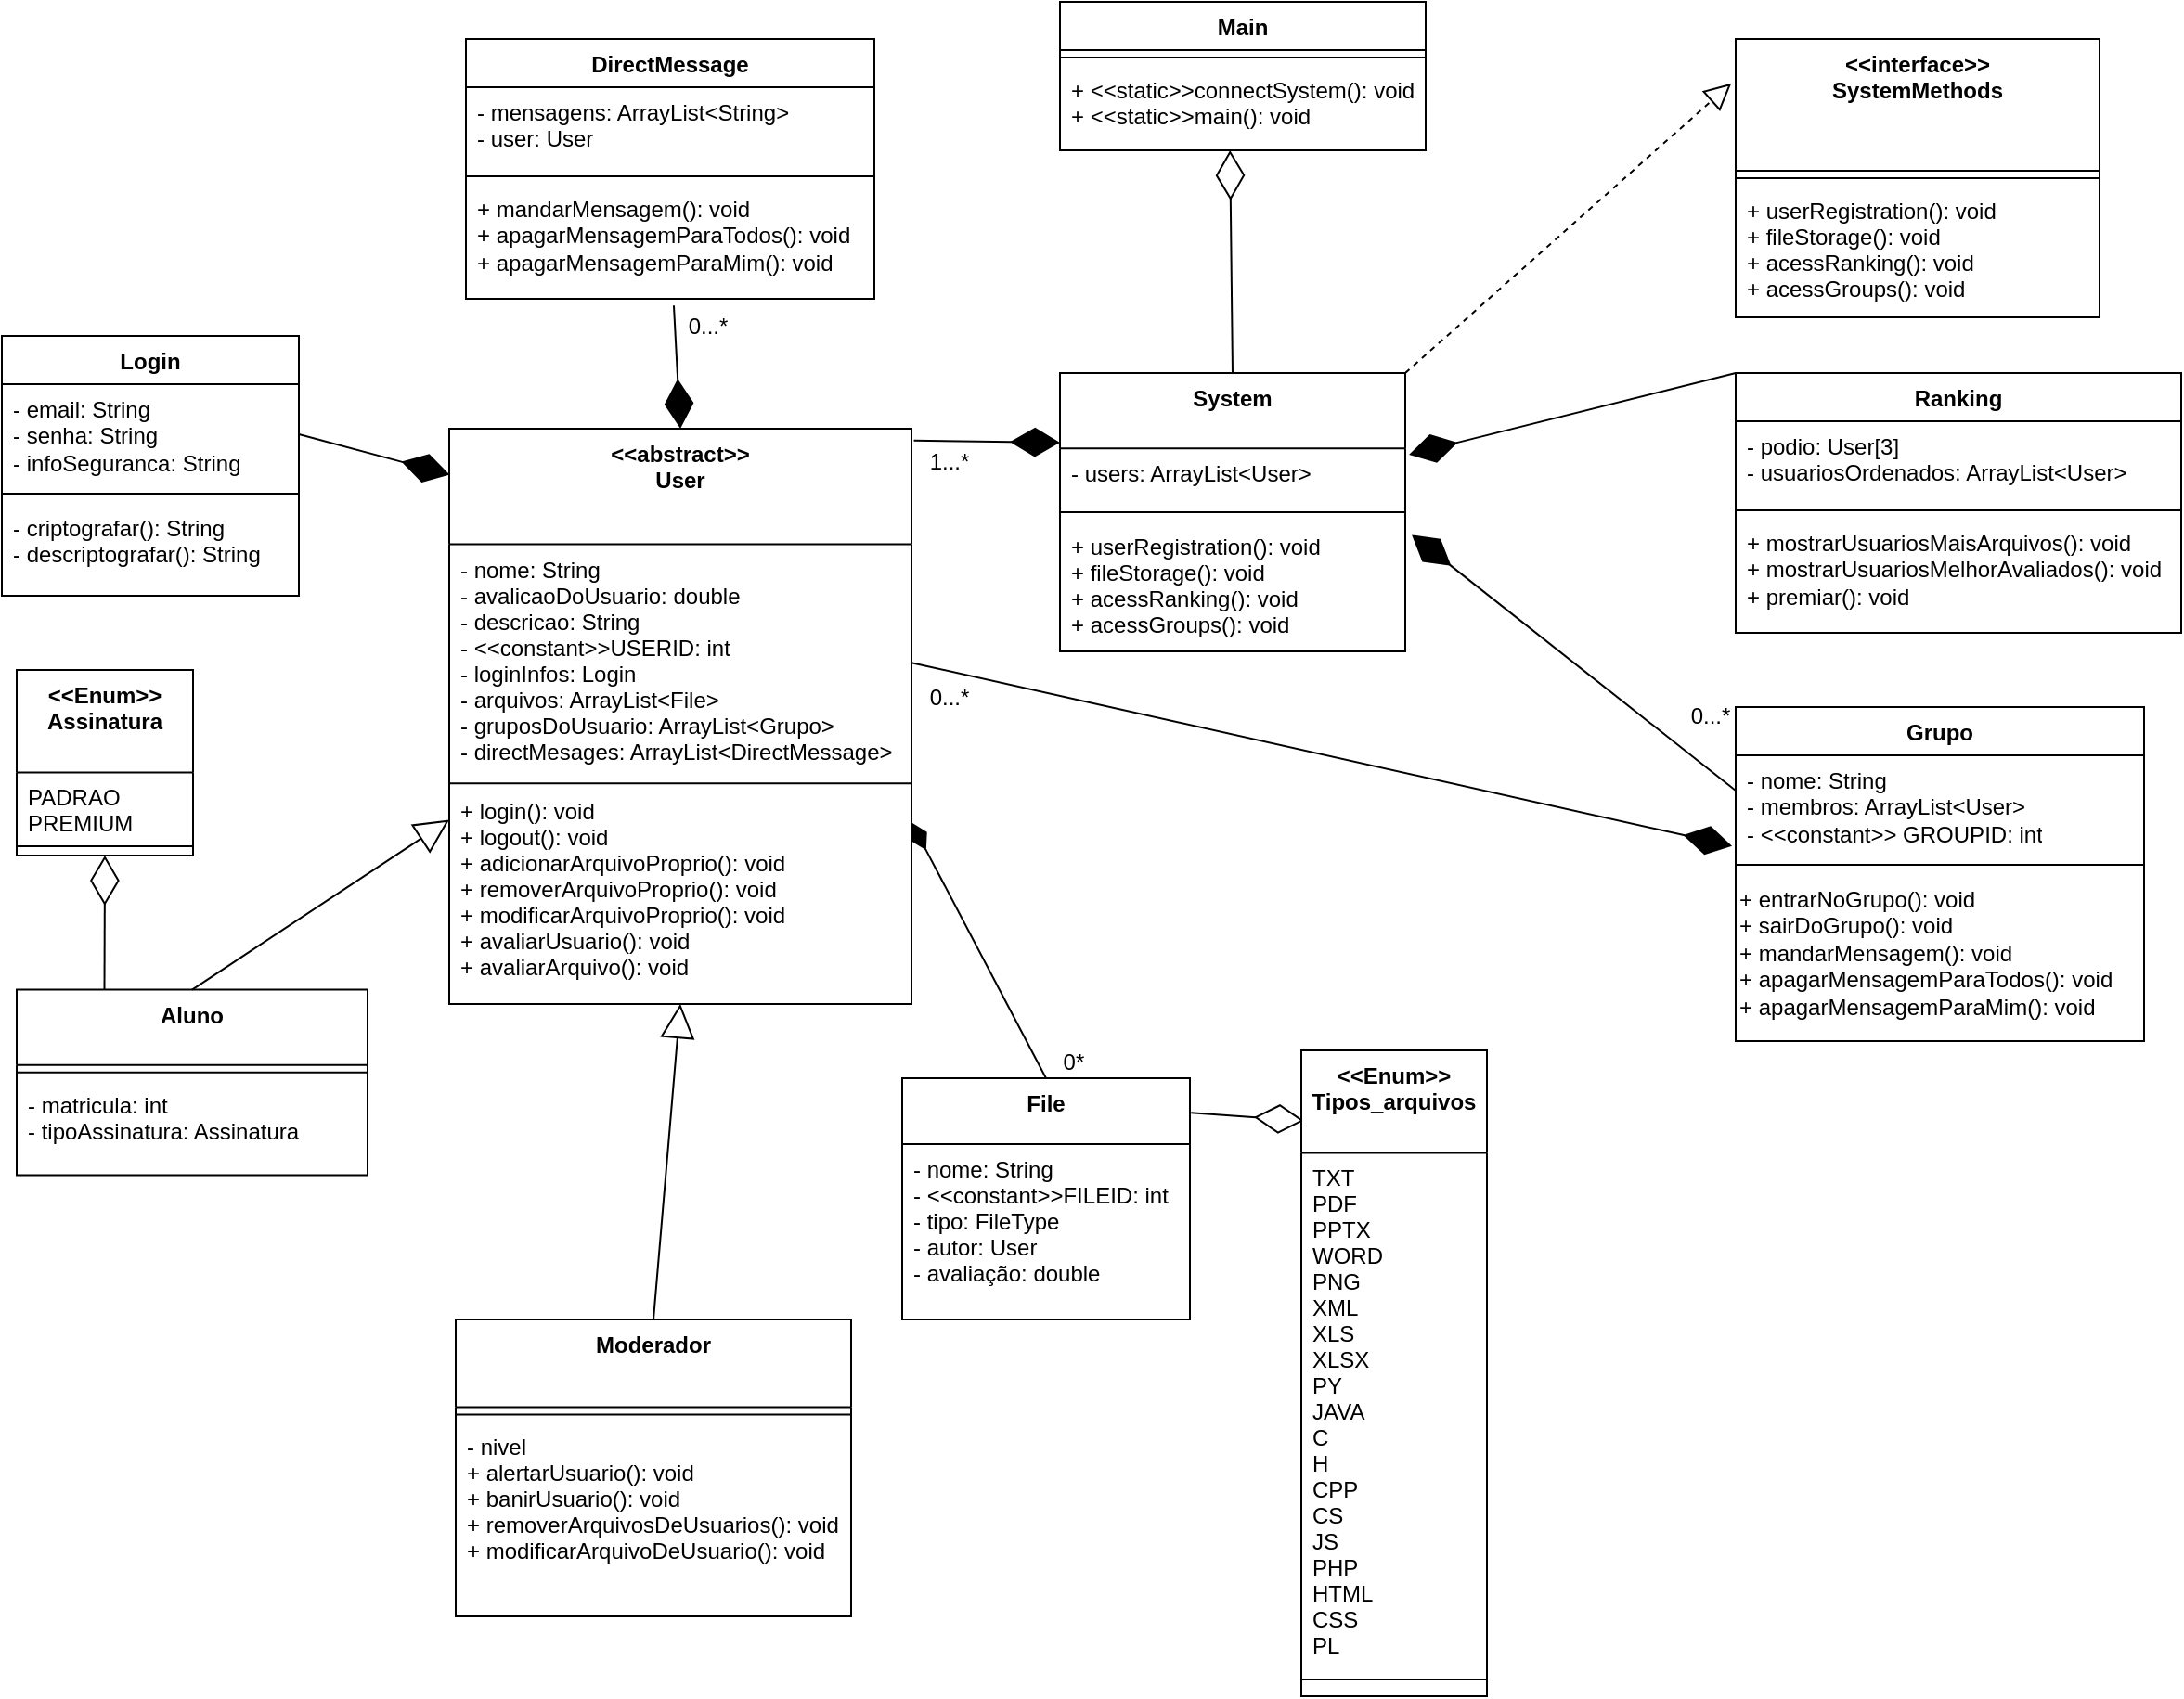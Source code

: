 <mxfile version="26.0.16">
  <diagram name="Página-1" id="wYABZt_R9NSGHeKH_Uqa">
    <mxGraphModel dx="1424" dy="1474" grid="1" gridSize="10" guides="1" tooltips="1" connect="1" arrows="1" fold="1" page="1" pageScale="1" pageWidth="827" pageHeight="1169" math="0" shadow="0">
      <root>
        <mxCell id="0" />
        <mxCell id="1" parent="0" />
        <mxCell id="2" value="&lt;&lt;abstract&gt;&gt;&#xa;User" style="swimlane;fontStyle=1;align=center;verticalAlign=top;childLayout=stackLayout;horizontal=1;startSize=62.25;horizontalStack=0;resizeParent=1;resizeParentMax=0;resizeLast=0;collapsible=0;marginBottom=0;" parent="1" vertex="1">
          <mxGeometry x="241" y="250" width="249" height="310" as="geometry" />
        </mxCell>
        <mxCell id="VKXGssWcHvbLUp1OGxKl-60" value="- nome: String&#xa;- avalicaoDoUsuario: double&#xa;- descricao: String&#xa;- &lt;&lt;constant&gt;&gt;USERID: int&#xa;- loginInfos: Login&#xa;- arquivos: ArrayList&lt;File&gt;&#xa;- gruposDoUsuario: ArrayList&lt;Grupo&gt;&#xa;- directMesages: ArrayList&lt;DirectMessage&gt;" style="text;strokeColor=none;fillColor=none;align=left;verticalAlign=top;spacingLeft=4;spacingRight=4;overflow=hidden;rotatable=0;points=[[0,0.5],[1,0.5]];portConstraint=eastwest;" parent="2" vertex="1">
          <mxGeometry y="62.25" width="249" height="127.75" as="geometry" />
        </mxCell>
        <mxCell id="3" style="line;strokeWidth=1;fillColor=none;align=left;verticalAlign=middle;spacingTop=-1;spacingLeft=3;spacingRight=3;rotatable=0;labelPosition=right;points=[];portConstraint=eastwest;strokeColor=inherit;" parent="2" vertex="1">
          <mxGeometry y="190" width="249" height="2.25" as="geometry" />
        </mxCell>
        <mxCell id="4" value="+ login(): void&#xa;+ logout(): void&#xa;+ adicionarArquivoProprio(): void&#xa;+ removerArquivoProprio(): void&#xa;+ modificarArquivoProprio(): void&#xa;+ avaliarUsuario(): void&#xa;+ avaliarArquivo(): void&#xa;" style="text;strokeColor=none;fillColor=none;align=left;verticalAlign=top;spacingLeft=4;spacingRight=4;overflow=hidden;rotatable=0;points=[[0,0.5],[1,0.5]];portConstraint=eastwest;" parent="2" vertex="1">
          <mxGeometry y="192.25" width="249" height="117.75" as="geometry" />
        </mxCell>
        <mxCell id="6" value="Aluno" style="swimlane;fontStyle=1;align=center;verticalAlign=top;childLayout=stackLayout;horizontal=1;startSize=40.571;horizontalStack=0;resizeParent=1;resizeParentMax=0;resizeLast=0;collapsible=0;marginBottom=0;" parent="1" vertex="1">
          <mxGeometry x="8" y="552.28" width="189" height="100.001" as="geometry" />
        </mxCell>
        <mxCell id="7" style="line;strokeWidth=1;fillColor=none;align=left;verticalAlign=middle;spacingTop=-1;spacingLeft=3;spacingRight=3;rotatable=0;labelPosition=right;points=[];portConstraint=eastwest;strokeColor=inherit;" parent="6" vertex="1">
          <mxGeometry y="40.571" width="189" height="8" as="geometry" />
        </mxCell>
        <mxCell id="9" value="- matricula: int&#xa;- tipoAssinatura: Assinatura&#xa;" style="text;strokeColor=none;fillColor=none;align=left;verticalAlign=top;spacingLeft=4;spacingRight=4;overflow=hidden;rotatable=0;points=[[0,0.5],[1,0.5]];portConstraint=eastwest;" parent="6" vertex="1">
          <mxGeometry y="48.571" width="189" height="51.43" as="geometry" />
        </mxCell>
        <mxCell id="10" value="Moderador" style="swimlane;fontStyle=1;align=center;verticalAlign=top;childLayout=stackLayout;horizontal=1;startSize=47.2;horizontalStack=0;resizeParent=1;resizeParentMax=0;resizeLast=0;collapsible=0;marginBottom=0;" parent="1" vertex="1">
          <mxGeometry x="244.5" y="730" width="213" height="160" as="geometry" />
        </mxCell>
        <mxCell id="11" style="line;strokeWidth=1;fillColor=none;align=left;verticalAlign=middle;spacingTop=-1;spacingLeft=3;spacingRight=3;rotatable=0;labelPosition=right;points=[];portConstraint=eastwest;strokeColor=inherit;" parent="10" vertex="1">
          <mxGeometry y="47.2" width="213" height="8" as="geometry" />
        </mxCell>
        <mxCell id="12" value="- nivel&#xa;+ alertarUsuario(): void&#xa;+ banirUsuario(): void&#xa;+ removerArquivosDeUsuarios(): void&#xa;+ modificarArquivoDeUsuario(): void" style="text;strokeColor=none;fillColor=none;align=left;verticalAlign=top;spacingLeft=4;spacingRight=4;overflow=hidden;rotatable=0;points=[[0,0.5],[1,0.5]];portConstraint=eastwest;" parent="10" vertex="1">
          <mxGeometry y="55.2" width="213" height="104.8" as="geometry" />
        </mxCell>
        <mxCell id="13" value="File" style="swimlane;fontStyle=1;align=center;verticalAlign=top;childLayout=stackLayout;horizontal=1;startSize=35.556;horizontalStack=0;resizeParent=1;resizeParentMax=0;resizeLast=0;collapsible=0;marginBottom=0;" parent="1" vertex="1">
          <mxGeometry x="485" y="600" width="155" height="129.996" as="geometry" />
        </mxCell>
        <mxCell id="14" value="- nome: String&#xa;- &lt;&lt;constant&gt;&gt;FILEID: int&#xa;- tipo: FileType&#xa;- autor: User&#xa;- avaliação: double" style="text;strokeColor=none;fillColor=none;align=left;verticalAlign=top;spacingLeft=4;spacingRight=4;overflow=hidden;rotatable=0;points=[[0,0.5],[1,0.5]];portConstraint=eastwest;" parent="13" vertex="1">
          <mxGeometry y="35.556" width="155" height="94.44" as="geometry" />
        </mxCell>
        <mxCell id="18" value="&lt;&lt;interface&gt;&gt;&#xa;SystemMethods" style="swimlane;fontStyle=1;align=center;verticalAlign=top;childLayout=stackLayout;horizontal=1;startSize=71;horizontalStack=0;resizeParent=1;resizeParentMax=0;resizeLast=0;collapsible=0;marginBottom=0;" parent="1" vertex="1">
          <mxGeometry x="934" y="40" width="196" height="150" as="geometry" />
        </mxCell>
        <mxCell id="19" style="line;strokeWidth=1;fillColor=none;align=left;verticalAlign=middle;spacingTop=-1;spacingLeft=3;spacingRight=3;rotatable=0;labelPosition=right;points=[];portConstraint=eastwest;strokeColor=inherit;" parent="18" vertex="1">
          <mxGeometry y="71" width="196" height="8" as="geometry" />
        </mxCell>
        <mxCell id="20" value="+ userRegistration(): void&#xa;+ fileStorage(): void&#xa;+ acessRanking(): void&#xa;+ acessGroups(): void" style="text;strokeColor=none;fillColor=none;align=left;verticalAlign=top;spacingLeft=4;spacingRight=4;overflow=hidden;rotatable=0;points=[[0,0.5],[1,0.5]];portConstraint=eastwest;" parent="18" vertex="1">
          <mxGeometry y="79" width="196" height="71" as="geometry" />
        </mxCell>
        <mxCell id="29" value="System" style="swimlane;fontStyle=1;align=center;verticalAlign=top;childLayout=stackLayout;horizontal=1;startSize=40.571;horizontalStack=0;resizeParent=1;resizeParentMax=0;resizeLast=0;collapsible=0;marginBottom=0;" parent="1" vertex="1">
          <mxGeometry x="570" y="220" width="186" height="150.001" as="geometry" />
        </mxCell>
        <mxCell id="VKXGssWcHvbLUp1OGxKl-57" value="- users: ArrayList&lt;User&gt;" style="text;strokeColor=none;fillColor=none;align=left;verticalAlign=top;spacingLeft=4;spacingRight=4;overflow=hidden;rotatable=0;points=[[0,0.5],[1,0.5]];portConstraint=eastwest;" parent="29" vertex="1">
          <mxGeometry y="40.571" width="186" height="29.43" as="geometry" />
        </mxCell>
        <mxCell id="30" style="line;strokeWidth=1;fillColor=none;align=left;verticalAlign=middle;spacingTop=-1;spacingLeft=3;spacingRight=3;rotatable=0;labelPosition=right;points=[];portConstraint=eastwest;strokeColor=inherit;" parent="29" vertex="1">
          <mxGeometry y="70.001" width="186" height="10" as="geometry" />
        </mxCell>
        <mxCell id="31" value="+ userRegistration(): void&#xa;+ fileStorage(): void&#xa;+ acessRanking(): void&#xa;+ acessGroups(): void" style="text;strokeColor=none;fillColor=none;align=left;verticalAlign=top;spacingLeft=4;spacingRight=4;overflow=hidden;rotatable=0;points=[[0,0.5],[1,0.5]];portConstraint=eastwest;" parent="29" vertex="1">
          <mxGeometry y="80.001" width="186" height="70" as="geometry" />
        </mxCell>
        <mxCell id="38" value="" style="startArrow=block;startSize=16;startFill=0;endArrow=none;exitX=0;exitY=0.68;entryX=0.5;entryY=0;" parent="1" source="2" target="6" edge="1">
          <mxGeometry relative="1" as="geometry" />
        </mxCell>
        <mxCell id="39" value="" style="curved=1;startArrow=block;startSize=16;startFill=0;endArrow=none;exitX=0.5;exitY=1;entryX=0.5;entryY=0;" parent="1" source="2" target="10" edge="1">
          <mxGeometry relative="1" as="geometry">
            <Array as="points" />
          </mxGeometry>
        </mxCell>
        <mxCell id="40" value="" style="startArrow=diamondThin;startSize=14;startFill=1;endArrow=none;entryX=0.5;entryY=0;exitX=1;exitY=0.169;exitDx=0;exitDy=0;exitPerimeter=0;" parent="1" source="4" target="13" edge="1">
          <mxGeometry relative="1" as="geometry">
            <mxPoint x="460" y="330" as="sourcePoint" />
          </mxGeometry>
        </mxCell>
        <mxCell id="42" value="0*" style="edgeLabel;resizable=0;labelBackgroundColor=none;fontSize=12;align=right;verticalAlign=bottom;" parent="40" vertex="1">
          <mxGeometry x="1" relative="1" as="geometry">
            <mxPoint x="22" as="offset" />
          </mxGeometry>
        </mxCell>
        <mxCell id="P-VyBrQE4UEn-uHLViO6-44" value="1...*" style="text;html=1;align=center;verticalAlign=middle;resizable=0;points=[];autosize=1;strokeColor=none;fillColor=none;" parent="1" vertex="1">
          <mxGeometry x="490" y="253" width="40" height="30" as="geometry" />
        </mxCell>
        <mxCell id="u4g5ZGn02v9a-J7chSun-45" value="&lt;&lt;Enum&gt;&gt;&#xa;Assinatura" style="swimlane;fontStyle=1;align=center;verticalAlign=top;childLayout=stackLayout;horizontal=1;startSize=55.2;horizontalStack=0;resizeParent=1;resizeParentMax=0;resizeLast=0;collapsible=0;marginBottom=0;" parent="1" vertex="1">
          <mxGeometry x="8" y="380.0" width="95" height="100" as="geometry" />
        </mxCell>
        <mxCell id="u4g5ZGn02v9a-J7chSun-46" value="PADRAO&#xa;PREMIUM" style="text;strokeColor=none;fillColor=none;align=left;verticalAlign=top;spacingLeft=4;spacingRight=4;overflow=hidden;rotatable=0;points=[[0,0.5],[1,0.5]];portConstraint=eastwest;" parent="u4g5ZGn02v9a-J7chSun-45" vertex="1">
          <mxGeometry y="55.2" width="95" height="34.8" as="geometry" />
        </mxCell>
        <mxCell id="u4g5ZGn02v9a-J7chSun-49" style="line;strokeWidth=1;fillColor=none;align=left;verticalAlign=middle;spacingTop=-1;spacingLeft=3;spacingRight=3;rotatable=0;labelPosition=right;points=[];portConstraint=eastwest;strokeColor=inherit;" parent="u4g5ZGn02v9a-J7chSun-45" vertex="1">
          <mxGeometry y="90" width="95" height="10" as="geometry" />
        </mxCell>
        <mxCell id="u4g5ZGn02v9a-J7chSun-50" value="Main" style="swimlane;fontStyle=1;align=center;verticalAlign=top;childLayout=stackLayout;horizontal=1;startSize=26;horizontalStack=0;resizeParent=1;resizeParentMax=0;resizeLast=0;collapsible=1;marginBottom=0;whiteSpace=wrap;html=1;" parent="1" vertex="1">
          <mxGeometry x="570" y="20" width="197" height="80" as="geometry" />
        </mxCell>
        <mxCell id="u4g5ZGn02v9a-J7chSun-52" value="" style="line;strokeWidth=1;fillColor=none;align=left;verticalAlign=middle;spacingTop=-1;spacingLeft=3;spacingRight=3;rotatable=0;labelPosition=right;points=[];portConstraint=eastwest;strokeColor=inherit;" parent="u4g5ZGn02v9a-J7chSun-50" vertex="1">
          <mxGeometry y="26" width="197" height="8" as="geometry" />
        </mxCell>
        <mxCell id="u4g5ZGn02v9a-J7chSun-53" value="&lt;div&gt;+ &amp;lt;&amp;lt;static&amp;gt;&amp;gt;connectSystem(): void&lt;/div&gt;&lt;div&gt;+ &amp;lt;&amp;lt;static&amp;gt;&amp;gt;main(): void&lt;/div&gt;" style="text;strokeColor=none;fillColor=none;align=left;verticalAlign=top;spacingLeft=4;spacingRight=4;overflow=hidden;rotatable=0;points=[[0,0.5],[1,0.5]];portConstraint=eastwest;whiteSpace=wrap;html=1;" parent="u4g5ZGn02v9a-J7chSun-50" vertex="1">
          <mxGeometry y="34" width="197" height="46" as="geometry" />
        </mxCell>
        <mxCell id="u4g5ZGn02v9a-J7chSun-57" value="" style="endArrow=diamondThin;endFill=1;endSize=24;html=1;rounded=0;fontSize=12;curved=1;exitX=0.032;exitY=0.111;exitDx=0;exitDy=0;exitPerimeter=0;entryX=0;entryY=0.25;entryDx=0;entryDy=0;" parent="1" source="P-VyBrQE4UEn-uHLViO6-44" target="29" edge="1">
          <mxGeometry width="160" relative="1" as="geometry">
            <mxPoint x="470" y="220" as="sourcePoint" />
            <mxPoint x="570" y="220" as="targetPoint" />
          </mxGeometry>
        </mxCell>
        <mxCell id="u4g5ZGn02v9a-J7chSun-58" value="" style="endArrow=diamondThin;endFill=0;endSize=24;html=1;rounded=0;fontSize=12;curved=1;exitX=0.5;exitY=0;exitDx=0;exitDy=0;entryX=0.465;entryY=1;entryDx=0;entryDy=0;entryPerimeter=0;" parent="1" source="29" target="u4g5ZGn02v9a-J7chSun-53" edge="1">
          <mxGeometry width="160" relative="1" as="geometry">
            <mxPoint x="638" y="120" as="sourcePoint" />
            <mxPoint x="670" y="120" as="targetPoint" />
          </mxGeometry>
        </mxCell>
        <mxCell id="u4g5ZGn02v9a-J7chSun-60" value="Ranking" style="swimlane;fontStyle=1;align=center;verticalAlign=top;childLayout=stackLayout;horizontal=1;startSize=26;horizontalStack=0;resizeParent=1;resizeParentMax=0;resizeLast=0;collapsible=1;marginBottom=0;whiteSpace=wrap;html=1;" parent="1" vertex="1">
          <mxGeometry x="934" y="220" width="240" height="140" as="geometry" />
        </mxCell>
        <mxCell id="u4g5ZGn02v9a-J7chSun-61" value="- podio: User[3]&lt;div&gt;&lt;span style=&quot;text-wrap-mode: nowrap;&quot;&gt;- usuariosOrdenados: ArrayList&amp;lt;User&amp;gt;&lt;/span&gt;&lt;br style=&quot;padding: 0px; margin: 0px; text-wrap-mode: nowrap;&quot;&gt;&lt;/div&gt;" style="text;strokeColor=none;fillColor=none;align=left;verticalAlign=top;spacingLeft=4;spacingRight=4;overflow=hidden;rotatable=0;points=[[0,0.5],[1,0.5]];portConstraint=eastwest;whiteSpace=wrap;html=1;" parent="u4g5ZGn02v9a-J7chSun-60" vertex="1">
          <mxGeometry y="26" width="240" height="44" as="geometry" />
        </mxCell>
        <mxCell id="u4g5ZGn02v9a-J7chSun-62" value="" style="line;strokeWidth=1;fillColor=none;align=left;verticalAlign=middle;spacingTop=-1;spacingLeft=3;spacingRight=3;rotatable=0;labelPosition=right;points=[];portConstraint=eastwest;strokeColor=inherit;" parent="u4g5ZGn02v9a-J7chSun-60" vertex="1">
          <mxGeometry y="70" width="240" height="8" as="geometry" />
        </mxCell>
        <mxCell id="u4g5ZGn02v9a-J7chSun-63" value="+ mostrarUsuariosMaisArquivos(): void&lt;div&gt;+ mostrarUsuariosMelhorAvaliados(): void&lt;/div&gt;&lt;div&gt;+ premiar(): void&lt;/div&gt;" style="text;strokeColor=none;fillColor=none;align=left;verticalAlign=top;spacingLeft=4;spacingRight=4;overflow=hidden;rotatable=0;points=[[0,0.5],[1,0.5]];portConstraint=eastwest;whiteSpace=wrap;html=1;" parent="u4g5ZGn02v9a-J7chSun-60" vertex="1">
          <mxGeometry y="78" width="240" height="62" as="geometry" />
        </mxCell>
        <mxCell id="VKXGssWcHvbLUp1OGxKl-43" value="" style="endArrow=diamondThin;endFill=1;endSize=24;html=1;rounded=0;entryX=1.011;entryY=0.116;entryDx=0;entryDy=0;entryPerimeter=0;exitX=0;exitY=0;exitDx=0;exitDy=0;" parent="1" source="u4g5ZGn02v9a-J7chSun-60" target="VKXGssWcHvbLUp1OGxKl-57" edge="1">
          <mxGeometry width="160" relative="1" as="geometry">
            <mxPoint x="917.95" y="150" as="sourcePoint" />
            <mxPoint x="755.996" y="224.429" as="targetPoint" />
          </mxGeometry>
        </mxCell>
        <mxCell id="VKXGssWcHvbLUp1OGxKl-44" value="" style="endArrow=diamondThin;endFill=0;endSize=24;html=1;rounded=0;exitX=1.004;exitY=0.143;exitDx=0;exitDy=0;exitPerimeter=0;entryX=0.014;entryY=0.109;entryDx=0;entryDy=0;entryPerimeter=0;" parent="1" source="13" target="VKXGssWcHvbLUp1OGxKl-52" edge="1">
          <mxGeometry width="160" relative="1" as="geometry">
            <mxPoint x="660" y="492" as="sourcePoint" />
            <mxPoint x="732" y="491.6" as="targetPoint" />
          </mxGeometry>
        </mxCell>
        <mxCell id="VKXGssWcHvbLUp1OGxKl-45" value="" style="endArrow=diamondThin;endFill=0;endSize=24;html=1;rounded=0;exitX=0.25;exitY=0;exitDx=0;exitDy=0;entryX=0.5;entryY=1;entryDx=0;entryDy=0;" parent="1" source="6" target="u4g5ZGn02v9a-J7chSun-45" edge="1">
          <mxGeometry width="160" relative="1" as="geometry">
            <mxPoint x="80" y="360" as="sourcePoint" />
            <mxPoint x="160" y="435.6" as="targetPoint" />
          </mxGeometry>
        </mxCell>
        <mxCell id="VKXGssWcHvbLUp1OGxKl-47" value="Login" style="swimlane;fontStyle=1;align=center;verticalAlign=top;childLayout=stackLayout;horizontal=1;startSize=26;horizontalStack=0;resizeParent=1;resizeParentMax=0;resizeLast=0;collapsible=1;marginBottom=0;whiteSpace=wrap;html=1;" parent="1" vertex="1">
          <mxGeometry y="200" width="160" height="140" as="geometry" />
        </mxCell>
        <mxCell id="VKXGssWcHvbLUp1OGxKl-48" value="- email: String&lt;br&gt;- senha: String&lt;div&gt;- infoSeguranca: String&lt;/div&gt;" style="text;strokeColor=none;fillColor=none;align=left;verticalAlign=top;spacingLeft=4;spacingRight=4;overflow=hidden;rotatable=0;points=[[0,0.5],[1,0.5]];portConstraint=eastwest;whiteSpace=wrap;html=1;" parent="VKXGssWcHvbLUp1OGxKl-47" vertex="1">
          <mxGeometry y="26" width="160" height="54" as="geometry" />
        </mxCell>
        <mxCell id="VKXGssWcHvbLUp1OGxKl-49" value="" style="line;strokeWidth=1;fillColor=none;align=left;verticalAlign=middle;spacingTop=-1;spacingLeft=3;spacingRight=3;rotatable=0;labelPosition=right;points=[];portConstraint=eastwest;strokeColor=inherit;" parent="VKXGssWcHvbLUp1OGxKl-47" vertex="1">
          <mxGeometry y="80" width="160" height="10" as="geometry" />
        </mxCell>
        <mxCell id="VKXGssWcHvbLUp1OGxKl-59" value="- criptografar(): String&lt;div&gt;- descriptografar(): String&lt;/div&gt;" style="text;strokeColor=none;fillColor=none;align=left;verticalAlign=top;spacingLeft=4;spacingRight=4;overflow=hidden;rotatable=0;points=[[0,0.5],[1,0.5]];portConstraint=eastwest;whiteSpace=wrap;html=1;" parent="VKXGssWcHvbLUp1OGxKl-47" vertex="1">
          <mxGeometry y="90" width="160" height="50" as="geometry" />
        </mxCell>
        <mxCell id="VKXGssWcHvbLUp1OGxKl-51" value="" style="endArrow=diamondThin;endFill=1;endSize=24;html=1;rounded=0;entryX=0.001;entryY=0.08;entryDx=0;entryDy=0;entryPerimeter=0;exitX=1;exitY=0.5;exitDx=0;exitDy=0;" parent="1" source="VKXGssWcHvbLUp1OGxKl-48" target="2" edge="1">
          <mxGeometry width="160" relative="1" as="geometry">
            <mxPoint x="169.14" y="69.16" as="sourcePoint" />
            <mxPoint x="256.0" y="160.0" as="targetPoint" />
          </mxGeometry>
        </mxCell>
        <mxCell id="VKXGssWcHvbLUp1OGxKl-52" value="&lt;&lt;Enum&gt;&gt;&#xa;Tipos_arquivos" style="swimlane;fontStyle=1;align=center;verticalAlign=top;childLayout=stackLayout;horizontal=1;startSize=55.2;horizontalStack=0;resizeParent=1;resizeParentMax=0;resizeLast=0;collapsible=0;marginBottom=0;" parent="1" vertex="1">
          <mxGeometry x="700" y="585" width="100" height="348" as="geometry" />
        </mxCell>
        <mxCell id="VKXGssWcHvbLUp1OGxKl-53" value="TXT&#xa;PDF&#xa;PPTX&#xa;WORD&#xa;PNG&#xa;XML&#xa;XLS&#xa;XLSX&#xa;PY&#xa;JAVA&#xa;C&#xa;H&#xa;CPP&#xa;CS&#xa;JS&#xa;PHP&#xa;HTML&#xa;CSS&#xa;PL" style="text;strokeColor=none;fillColor=none;align=left;verticalAlign=top;spacingLeft=4;spacingRight=4;overflow=hidden;rotatable=0;points=[[0,0.5],[1,0.5]];portConstraint=eastwest;" parent="VKXGssWcHvbLUp1OGxKl-52" vertex="1">
          <mxGeometry y="55.2" width="100" height="274.8" as="geometry" />
        </mxCell>
        <mxCell id="VKXGssWcHvbLUp1OGxKl-55" style="line;strokeWidth=1;fillColor=none;align=left;verticalAlign=middle;spacingTop=-1;spacingLeft=3;spacingRight=3;rotatable=0;labelPosition=right;points=[];portConstraint=eastwest;strokeColor=inherit;" parent="VKXGssWcHvbLUp1OGxKl-52" vertex="1">
          <mxGeometry y="330" width="100" height="18" as="geometry" />
        </mxCell>
        <mxCell id="VKXGssWcHvbLUp1OGxKl-56" value="&lt;span style=&quot;color: rgba(0, 0, 0, 0); font-family: monospace; font-size: 0px; text-align: start;&quot;&gt;%3CmxGraphModel%3E%3Croot%3E%3CmxCell%20id%3D%220%22%2F%3E%3CmxCell%20id%3D%221%22%20parent%3D%220%22%2F%3E%3CmxCell%20id%3D%222%22%20value%3D%22%2B%20userRegistration()%3A%20void%26%2310%3B%2B%20fileStorage()%3A%20void%26%2310%3B%2B%20acessRanking()%3A%20void%22%20style%3D%22text%3BstrokeColor%3Dnone%3BfillColor%3Dnone%3Balign%3Dleft%3BverticalAlign%3Dtop%3BspacingLeft%3D4%3BspacingRight%3D4%3Boverflow%3Dhidden%3Brotatable%3D0%3Bpoints%3D%5B%5B0%2C0.5%5D%2C%5B1%2C0.5%5D%5D%3BportConstraint%3Deastwest%3B%22%20vertex%3D%221%22%20parent%3D%221%22%3E%3CmxGeometry%20x%3D%22570%22%20y%3D%22280.001%22%20width%3D%22186%22%20height%3D%2271.43%22%20as%3D%22geometry%22%2F%3E%3C%2FmxCell%3E%3C%2Froot%3E%3C%2FmxGraphModel%3E&lt;/span&gt;" style="text;html=1;align=center;verticalAlign=middle;resizable=0;points=[];autosize=1;strokeColor=none;fillColor=none;" parent="1" vertex="1">
          <mxGeometry x="620" y="198" width="20" height="30" as="geometry" />
        </mxCell>
        <mxCell id="VKXGssWcHvbLUp1OGxKl-58" value="" style="endArrow=block;dashed=1;endFill=0;endSize=12;html=1;rounded=0;exitX=1;exitY=0;exitDx=0;exitDy=0;entryX=-0.012;entryY=0.159;entryDx=0;entryDy=0;entryPerimeter=0;" parent="1" source="29" target="18" edge="1">
          <mxGeometry width="160" relative="1" as="geometry">
            <mxPoint x="740" y="140" as="sourcePoint" />
            <mxPoint x="900" y="140" as="targetPoint" />
          </mxGeometry>
        </mxCell>
        <mxCell id="VKXGssWcHvbLUp1OGxKl-61" value="Grupo" style="swimlane;fontStyle=1;align=center;verticalAlign=top;childLayout=stackLayout;horizontal=1;startSize=26;horizontalStack=0;resizeParent=1;resizeParentMax=0;resizeLast=0;collapsible=1;marginBottom=0;whiteSpace=wrap;html=1;" parent="1" vertex="1">
          <mxGeometry x="934" y="400" width="220" height="180" as="geometry" />
        </mxCell>
        <mxCell id="VKXGssWcHvbLUp1OGxKl-62" value="- nome: String&lt;div&gt;- membros: ArrayList&amp;lt;User&amp;gt;&lt;/div&gt;&lt;div&gt;- &amp;lt;&amp;lt;constant&amp;gt;&amp;gt; GROUPID: int&lt;/div&gt;" style="text;strokeColor=none;fillColor=none;align=left;verticalAlign=top;spacingLeft=4;spacingRight=4;overflow=hidden;rotatable=0;points=[[0,0.5],[1,0.5]];portConstraint=eastwest;whiteSpace=wrap;html=1;" parent="VKXGssWcHvbLUp1OGxKl-61" vertex="1">
          <mxGeometry y="26" width="220" height="54" as="geometry" />
        </mxCell>
        <mxCell id="VKXGssWcHvbLUp1OGxKl-63" value="" style="line;strokeWidth=1;fillColor=none;align=left;verticalAlign=middle;spacingTop=-1;spacingLeft=3;spacingRight=3;rotatable=0;labelPosition=right;points=[];portConstraint=eastwest;strokeColor=inherit;" parent="VKXGssWcHvbLUp1OGxKl-61" vertex="1">
          <mxGeometry y="80" width="220" height="10" as="geometry" />
        </mxCell>
        <mxCell id="VKXGssWcHvbLUp1OGxKl-67" value="+ entrarNoGrupo(): void&lt;br&gt;+ sairDoGrupo(): void&lt;div&gt;+ mandarMensagem(): void&lt;div&gt;+ apagarMensagemParaTodos(): void&lt;/div&gt;&lt;div&gt;+ apagarMensagemParaMim(): void&lt;/div&gt;&lt;/div&gt;" style="text;whiteSpace=wrap;html=1;" parent="VKXGssWcHvbLUp1OGxKl-61" vertex="1">
          <mxGeometry y="90" width="220" height="90" as="geometry" />
        </mxCell>
        <mxCell id="VKXGssWcHvbLUp1OGxKl-65" value="" style="endArrow=diamondThin;endFill=1;endSize=24;html=1;rounded=0;entryX=1.019;entryY=0.103;entryDx=0;entryDy=0;entryPerimeter=0;exitX=0;exitY=0.25;exitDx=0;exitDy=0;" parent="1" source="VKXGssWcHvbLUp1OGxKl-61" target="31" edge="1">
          <mxGeometry width="160" relative="1" as="geometry">
            <mxPoint x="1068.08" y="325.546" as="sourcePoint" />
            <mxPoint x="755.996" y="249.999" as="targetPoint" />
          </mxGeometry>
        </mxCell>
        <mxCell id="VKXGssWcHvbLUp1OGxKl-68" value="DirectMessage" style="swimlane;fontStyle=1;align=center;verticalAlign=top;childLayout=stackLayout;horizontal=1;startSize=26;horizontalStack=0;resizeParent=1;resizeParentMax=0;resizeLast=0;collapsible=1;marginBottom=0;whiteSpace=wrap;html=1;" parent="1" vertex="1">
          <mxGeometry x="250" y="40" width="220" height="140" as="geometry" />
        </mxCell>
        <mxCell id="VKXGssWcHvbLUp1OGxKl-69" value="- mensagens: ArrayList&amp;lt;String&amp;gt;&lt;div&gt;- user: User&lt;/div&gt;" style="text;strokeColor=none;fillColor=none;align=left;verticalAlign=top;spacingLeft=4;spacingRight=4;overflow=hidden;rotatable=0;points=[[0,0.5],[1,0.5]];portConstraint=eastwest;whiteSpace=wrap;html=1;" parent="VKXGssWcHvbLUp1OGxKl-68" vertex="1">
          <mxGeometry y="26" width="220" height="44" as="geometry" />
        </mxCell>
        <mxCell id="VKXGssWcHvbLUp1OGxKl-70" value="" style="line;strokeWidth=1;fillColor=none;align=left;verticalAlign=middle;spacingTop=-1;spacingLeft=3;spacingRight=3;rotatable=0;labelPosition=right;points=[];portConstraint=eastwest;strokeColor=inherit;" parent="VKXGssWcHvbLUp1OGxKl-68" vertex="1">
          <mxGeometry y="70" width="220" height="8" as="geometry" />
        </mxCell>
        <mxCell id="VKXGssWcHvbLUp1OGxKl-71" value="+ mandarMensagem(): void&lt;div&gt;+ apagarMensagemParaTodos(): void&lt;/div&gt;&lt;div&gt;+ apagarMensagemParaMim(): void&lt;/div&gt;" style="text;strokeColor=none;fillColor=none;align=left;verticalAlign=top;spacingLeft=4;spacingRight=4;overflow=hidden;rotatable=0;points=[[0,0.5],[1,0.5]];portConstraint=eastwest;whiteSpace=wrap;html=1;" parent="VKXGssWcHvbLUp1OGxKl-68" vertex="1">
          <mxGeometry y="78" width="220" height="62" as="geometry" />
        </mxCell>
        <mxCell id="VKXGssWcHvbLUp1OGxKl-72" value="" style="endArrow=diamondThin;endFill=1;endSize=24;html=1;rounded=0;entryX=0.5;entryY=0;entryDx=0;entryDy=0;exitX=0.509;exitY=1.058;exitDx=0;exitDy=0;exitPerimeter=0;" parent="1" source="VKXGssWcHvbLUp1OGxKl-71" target="2" edge="1">
          <mxGeometry width="160" relative="1" as="geometry">
            <mxPoint x="560" y="370" as="sourcePoint" />
            <mxPoint x="720" y="370" as="targetPoint" />
          </mxGeometry>
        </mxCell>
        <mxCell id="VKXGssWcHvbLUp1OGxKl-73" value="0...*" style="text;html=1;align=center;verticalAlign=middle;resizable=0;points=[];autosize=1;strokeColor=none;fillColor=none;" parent="1" vertex="1">
          <mxGeometry x="360" y="180" width="40" height="30" as="geometry" />
        </mxCell>
        <mxCell id="VKXGssWcHvbLUp1OGxKl-74" value="" style="endArrow=diamondThin;endFill=1;endSize=24;html=1;rounded=0;fontSize=12;curved=1;exitX=1;exitY=0.5;exitDx=0;exitDy=0;entryX=-0.009;entryY=0.904;entryDx=0;entryDy=0;entryPerimeter=0;" parent="1" source="VKXGssWcHvbLUp1OGxKl-60" target="VKXGssWcHvbLUp1OGxKl-62" edge="1">
          <mxGeometry width="160" relative="1" as="geometry">
            <mxPoint x="590" y="430" as="sourcePoint" />
            <mxPoint x="669" y="432" as="targetPoint" />
          </mxGeometry>
        </mxCell>
        <mxCell id="VKXGssWcHvbLUp1OGxKl-75" value="0...*" style="text;html=1;align=center;verticalAlign=middle;resizable=0;points=[];autosize=1;strokeColor=none;fillColor=none;" parent="1" vertex="1">
          <mxGeometry x="900" y="390" width="40" height="30" as="geometry" />
        </mxCell>
        <mxCell id="VKXGssWcHvbLUp1OGxKl-76" value="0...*" style="text;html=1;align=center;verticalAlign=middle;resizable=0;points=[];autosize=1;strokeColor=none;fillColor=none;" parent="1" vertex="1">
          <mxGeometry x="490" y="380" width="40" height="30" as="geometry" />
        </mxCell>
      </root>
    </mxGraphModel>
  </diagram>
</mxfile>
